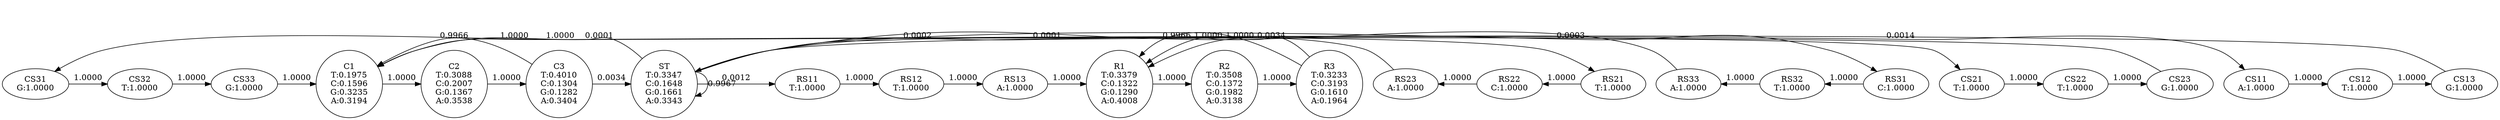 // The Round Table
digraph {
	16 [label="CS31
G:1.0000
"]
	0 [label="ST
T:0.3347
C:0.1648
G:0.1661
A:0.3343
"]
	5 [label="C2
T:0.3088
C:0.2007
G:0.1367
A:0.3538
"]
	4 [label="C1
T:0.1975
C:0.1596
G:0.3235
A:0.3194
"]
	19 [label="RS11
T:1.0000
"]
	21 [label="RS13
A:1.0000
"]
	22 [label="RS21
T:1.0000
"]
	18 [label="CS33
G:1.0000
"]
	8 [label="RS32
T:1.0000
"]
	11 [label="R2
T:0.3508
C:0.1372
G:0.1982
A:0.3138
"]
	14 [label="CS22
T:1.0000
"]
	15 [label="CS23
G:1.0000
"]
	7 [label="RS31
C:1.0000
"]
	23 [label="RS22
C:1.0000
"]
	3 [label="CS13
G:1.0000
"]
	24 [label="RS23
A:1.0000
"]
	2 [label="CS12
T:1.0000
"]
	9 [label="RS33
A:1.0000
"]
	20 [label="RS12
T:1.0000
"]
	12 [label="R3
T:0.3233
C:0.3193
G:0.1610
A:0.1964
"]
	17 [label="CS32
T:1.0000
"]
	13 [label="CS21
T:1.0000
"]
	6 [label="C3
T:0.4010
C:0.1304
G:0.1282
A:0.3404
"]
	1 [label="CS11
A:1.0000
"]
	10 [label="R1
T:0.3379
C:0.1322
G:0.1290
A:0.4008
"]
		16 -> 17 [label=1.0000 constraint=false]
		0 -> 16 [label=0.0001 constraint=false]
		0 -> 0 [label=0.9967 constraint=false]
		0 -> 19 [label=0.0012 constraint=false]
		0 -> 22 [label=0.0002 constraint=false]
		0 -> 7 [label=0.0003 constraint=false]
		0 -> 13 [label=0.0001 constraint=false]
		0 -> 1 [label=0.0014 constraint=false]
		5 -> 6 [label=1.0000 constraint=false]
		4 -> 5 [label=1.0000 constraint=false]
		19 -> 20 [label=1.0000 constraint=false]
		21 -> 10 [label=1.0000 constraint=false]
		22 -> 23 [label=1.0000 constraint=false]
		18 -> 4 [label=1.0000 constraint=false]
		8 -> 9 [label=1.0000 constraint=false]
		11 -> 12 [label=1.0000 constraint=false]
		14 -> 15 [label=1.0000 constraint=false]
		15 -> 4 [label=1.0000 constraint=false]
		7 -> 8 [label=1.0000 constraint=false]
		23 -> 24 [label=1.0000 constraint=false]
		3 -> 4 [label=1.0000 constraint=false]
		24 -> 10 [label=1.0000 constraint=false]
		2 -> 3 [label=1.0000 constraint=false]
		9 -> 10 [label=1.0000 constraint=false]
		20 -> 21 [label=1.0000 constraint=false]
		12 -> 0 [label=0.0034 constraint=false]
		12 -> 10 [label=0.9966 constraint=false]
		17 -> 18 [label=1.0000 constraint=false]
		13 -> 14 [label=1.0000 constraint=false]
		6 -> 0 [label=0.0034 constraint=false]
		6 -> 4 [label=0.9966 constraint=false]
		1 -> 2 [label=1.0000 constraint=false]
		10 -> 11 [label=1.0000 constraint=false]
}